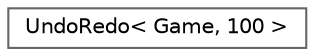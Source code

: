 digraph "Graphical Class Hierarchy"
{
 // LATEX_PDF_SIZE
  bgcolor="transparent";
  edge [fontname=Helvetica,fontsize=10,labelfontname=Helvetica,labelfontsize=10];
  node [fontname=Helvetica,fontsize=10,shape=box,height=0.2,width=0.4];
  rankdir="LR";
  Node0 [id="Node000000",label="UndoRedo\< Game, 100 \>",height=0.2,width=0.4,color="grey40", fillcolor="white", style="filled",URL="$class_undo_redo.html",tooltip=" "];
}
